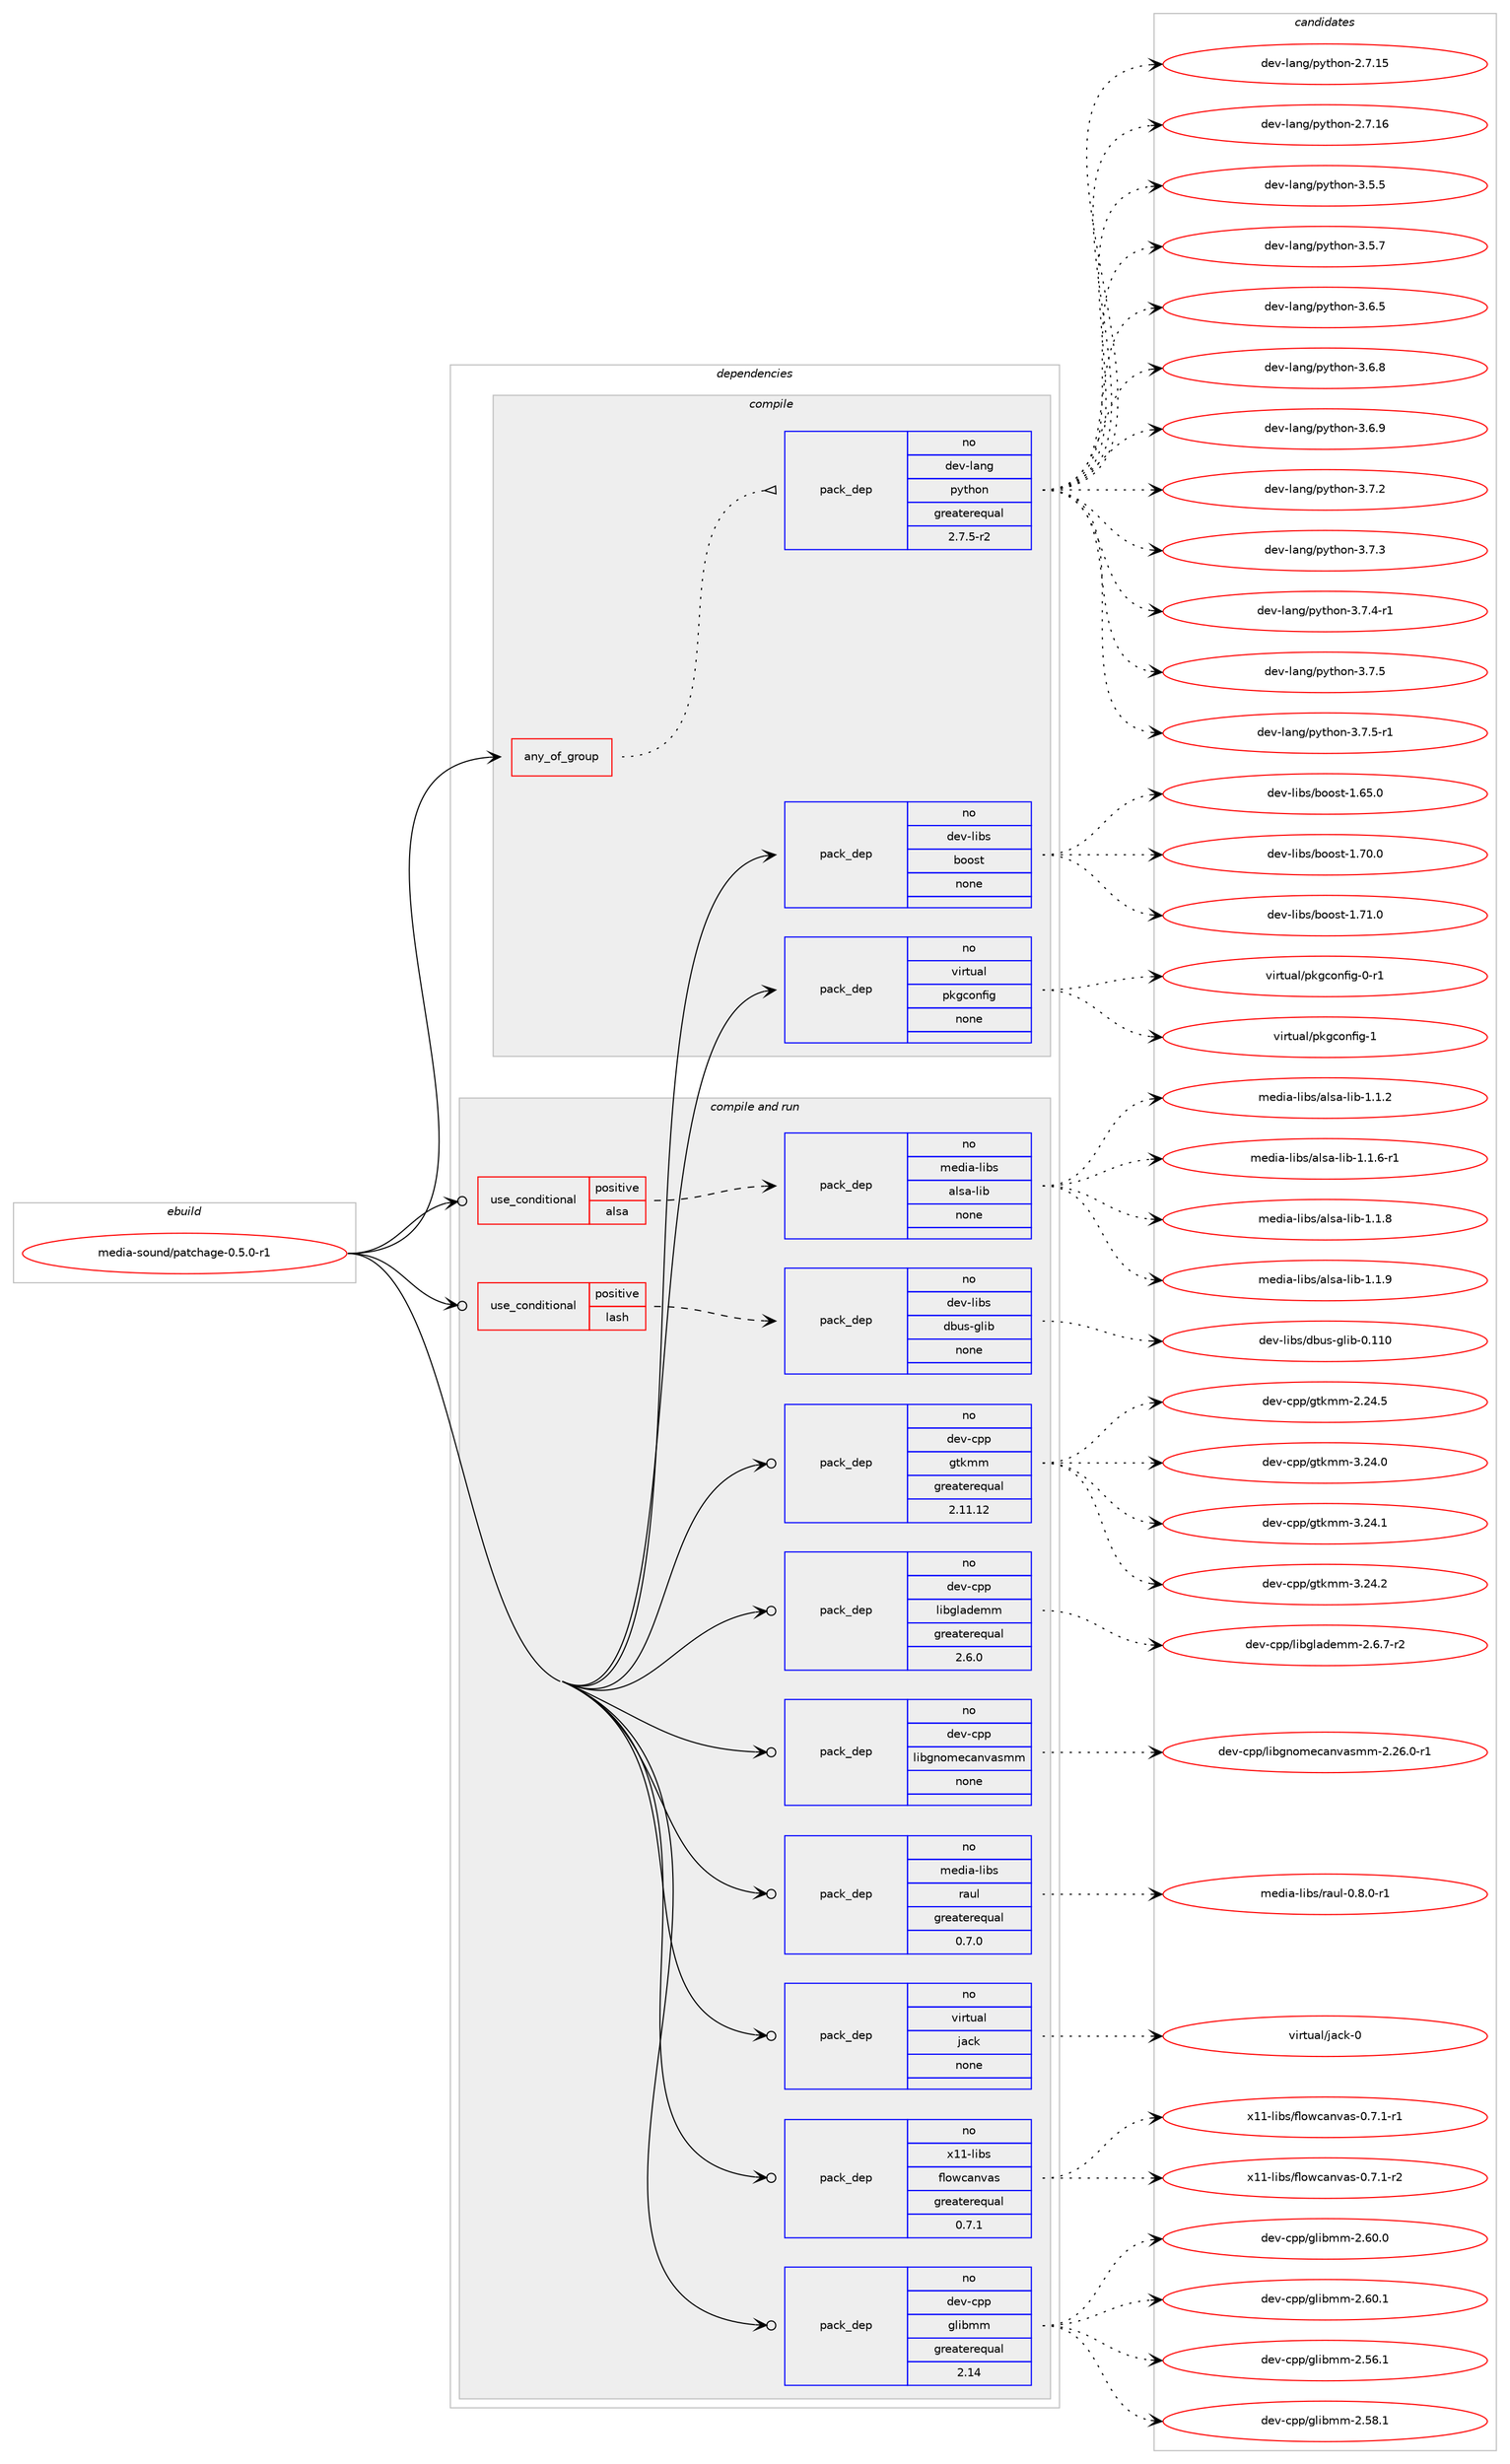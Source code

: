 digraph prolog {

# *************
# Graph options
# *************

newrank=true;
concentrate=true;
compound=true;
graph [rankdir=LR,fontname=Helvetica,fontsize=10,ranksep=1.5];#, ranksep=2.5, nodesep=0.2];
edge  [arrowhead=vee];
node  [fontname=Helvetica,fontsize=10];

# **********
# The ebuild
# **********

subgraph cluster_leftcol {
color=gray;
rank=same;
label=<<i>ebuild</i>>;
id [label="media-sound/patchage-0.5.0-r1", color=red, width=4, href="../media-sound/patchage-0.5.0-r1.svg"];
}

# ****************
# The dependencies
# ****************

subgraph cluster_midcol {
color=gray;
label=<<i>dependencies</i>>;
subgraph cluster_compile {
fillcolor="#eeeeee";
style=filled;
label=<<i>compile</i>>;
subgraph any13563 {
dependency801750 [label=<<TABLE BORDER="0" CELLBORDER="1" CELLSPACING="0" CELLPADDING="4"><TR><TD CELLPADDING="10">any_of_group</TD></TR></TABLE>>, shape=none, color=red];subgraph pack593065 {
dependency801751 [label=<<TABLE BORDER="0" CELLBORDER="1" CELLSPACING="0" CELLPADDING="4" WIDTH="220"><TR><TD ROWSPAN="6" CELLPADDING="30">pack_dep</TD></TR><TR><TD WIDTH="110">no</TD></TR><TR><TD>dev-lang</TD></TR><TR><TD>python</TD></TR><TR><TD>greaterequal</TD></TR><TR><TD>2.7.5-r2</TD></TR></TABLE>>, shape=none, color=blue];
}
dependency801750:e -> dependency801751:w [weight=20,style="dotted",arrowhead="oinv"];
}
id:e -> dependency801750:w [weight=20,style="solid",arrowhead="vee"];
subgraph pack593066 {
dependency801752 [label=<<TABLE BORDER="0" CELLBORDER="1" CELLSPACING="0" CELLPADDING="4" WIDTH="220"><TR><TD ROWSPAN="6" CELLPADDING="30">pack_dep</TD></TR><TR><TD WIDTH="110">no</TD></TR><TR><TD>dev-libs</TD></TR><TR><TD>boost</TD></TR><TR><TD>none</TD></TR><TR><TD></TD></TR></TABLE>>, shape=none, color=blue];
}
id:e -> dependency801752:w [weight=20,style="solid",arrowhead="vee"];
subgraph pack593067 {
dependency801753 [label=<<TABLE BORDER="0" CELLBORDER="1" CELLSPACING="0" CELLPADDING="4" WIDTH="220"><TR><TD ROWSPAN="6" CELLPADDING="30">pack_dep</TD></TR><TR><TD WIDTH="110">no</TD></TR><TR><TD>virtual</TD></TR><TR><TD>pkgconfig</TD></TR><TR><TD>none</TD></TR><TR><TD></TD></TR></TABLE>>, shape=none, color=blue];
}
id:e -> dependency801753:w [weight=20,style="solid",arrowhead="vee"];
}
subgraph cluster_compileandrun {
fillcolor="#eeeeee";
style=filled;
label=<<i>compile and run</i>>;
subgraph cond194674 {
dependency801754 [label=<<TABLE BORDER="0" CELLBORDER="1" CELLSPACING="0" CELLPADDING="4"><TR><TD ROWSPAN="3" CELLPADDING="10">use_conditional</TD></TR><TR><TD>positive</TD></TR><TR><TD>alsa</TD></TR></TABLE>>, shape=none, color=red];
subgraph pack593068 {
dependency801755 [label=<<TABLE BORDER="0" CELLBORDER="1" CELLSPACING="0" CELLPADDING="4" WIDTH="220"><TR><TD ROWSPAN="6" CELLPADDING="30">pack_dep</TD></TR><TR><TD WIDTH="110">no</TD></TR><TR><TD>media-libs</TD></TR><TR><TD>alsa-lib</TD></TR><TR><TD>none</TD></TR><TR><TD></TD></TR></TABLE>>, shape=none, color=blue];
}
dependency801754:e -> dependency801755:w [weight=20,style="dashed",arrowhead="vee"];
}
id:e -> dependency801754:w [weight=20,style="solid",arrowhead="odotvee"];
subgraph cond194675 {
dependency801756 [label=<<TABLE BORDER="0" CELLBORDER="1" CELLSPACING="0" CELLPADDING="4"><TR><TD ROWSPAN="3" CELLPADDING="10">use_conditional</TD></TR><TR><TD>positive</TD></TR><TR><TD>lash</TD></TR></TABLE>>, shape=none, color=red];
subgraph pack593069 {
dependency801757 [label=<<TABLE BORDER="0" CELLBORDER="1" CELLSPACING="0" CELLPADDING="4" WIDTH="220"><TR><TD ROWSPAN="6" CELLPADDING="30">pack_dep</TD></TR><TR><TD WIDTH="110">no</TD></TR><TR><TD>dev-libs</TD></TR><TR><TD>dbus-glib</TD></TR><TR><TD>none</TD></TR><TR><TD></TD></TR></TABLE>>, shape=none, color=blue];
}
dependency801756:e -> dependency801757:w [weight=20,style="dashed",arrowhead="vee"];
}
id:e -> dependency801756:w [weight=20,style="solid",arrowhead="odotvee"];
subgraph pack593070 {
dependency801758 [label=<<TABLE BORDER="0" CELLBORDER="1" CELLSPACING="0" CELLPADDING="4" WIDTH="220"><TR><TD ROWSPAN="6" CELLPADDING="30">pack_dep</TD></TR><TR><TD WIDTH="110">no</TD></TR><TR><TD>dev-cpp</TD></TR><TR><TD>glibmm</TD></TR><TR><TD>greaterequal</TD></TR><TR><TD>2.14</TD></TR></TABLE>>, shape=none, color=blue];
}
id:e -> dependency801758:w [weight=20,style="solid",arrowhead="odotvee"];
subgraph pack593071 {
dependency801759 [label=<<TABLE BORDER="0" CELLBORDER="1" CELLSPACING="0" CELLPADDING="4" WIDTH="220"><TR><TD ROWSPAN="6" CELLPADDING="30">pack_dep</TD></TR><TR><TD WIDTH="110">no</TD></TR><TR><TD>dev-cpp</TD></TR><TR><TD>gtkmm</TD></TR><TR><TD>greaterequal</TD></TR><TR><TD>2.11.12</TD></TR></TABLE>>, shape=none, color=blue];
}
id:e -> dependency801759:w [weight=20,style="solid",arrowhead="odotvee"];
subgraph pack593072 {
dependency801760 [label=<<TABLE BORDER="0" CELLBORDER="1" CELLSPACING="0" CELLPADDING="4" WIDTH="220"><TR><TD ROWSPAN="6" CELLPADDING="30">pack_dep</TD></TR><TR><TD WIDTH="110">no</TD></TR><TR><TD>dev-cpp</TD></TR><TR><TD>libglademm</TD></TR><TR><TD>greaterequal</TD></TR><TR><TD>2.6.0</TD></TR></TABLE>>, shape=none, color=blue];
}
id:e -> dependency801760:w [weight=20,style="solid",arrowhead="odotvee"];
subgraph pack593073 {
dependency801761 [label=<<TABLE BORDER="0" CELLBORDER="1" CELLSPACING="0" CELLPADDING="4" WIDTH="220"><TR><TD ROWSPAN="6" CELLPADDING="30">pack_dep</TD></TR><TR><TD WIDTH="110">no</TD></TR><TR><TD>dev-cpp</TD></TR><TR><TD>libgnomecanvasmm</TD></TR><TR><TD>none</TD></TR><TR><TD></TD></TR></TABLE>>, shape=none, color=blue];
}
id:e -> dependency801761:w [weight=20,style="solid",arrowhead="odotvee"];
subgraph pack593074 {
dependency801762 [label=<<TABLE BORDER="0" CELLBORDER="1" CELLSPACING="0" CELLPADDING="4" WIDTH="220"><TR><TD ROWSPAN="6" CELLPADDING="30">pack_dep</TD></TR><TR><TD WIDTH="110">no</TD></TR><TR><TD>media-libs</TD></TR><TR><TD>raul</TD></TR><TR><TD>greaterequal</TD></TR><TR><TD>0.7.0</TD></TR></TABLE>>, shape=none, color=blue];
}
id:e -> dependency801762:w [weight=20,style="solid",arrowhead="odotvee"];
subgraph pack593075 {
dependency801763 [label=<<TABLE BORDER="0" CELLBORDER="1" CELLSPACING="0" CELLPADDING="4" WIDTH="220"><TR><TD ROWSPAN="6" CELLPADDING="30">pack_dep</TD></TR><TR><TD WIDTH="110">no</TD></TR><TR><TD>virtual</TD></TR><TR><TD>jack</TD></TR><TR><TD>none</TD></TR><TR><TD></TD></TR></TABLE>>, shape=none, color=blue];
}
id:e -> dependency801763:w [weight=20,style="solid",arrowhead="odotvee"];
subgraph pack593076 {
dependency801764 [label=<<TABLE BORDER="0" CELLBORDER="1" CELLSPACING="0" CELLPADDING="4" WIDTH="220"><TR><TD ROWSPAN="6" CELLPADDING="30">pack_dep</TD></TR><TR><TD WIDTH="110">no</TD></TR><TR><TD>x11-libs</TD></TR><TR><TD>flowcanvas</TD></TR><TR><TD>greaterequal</TD></TR><TR><TD>0.7.1</TD></TR></TABLE>>, shape=none, color=blue];
}
id:e -> dependency801764:w [weight=20,style="solid",arrowhead="odotvee"];
}
subgraph cluster_run {
fillcolor="#eeeeee";
style=filled;
label=<<i>run</i>>;
}
}

# **************
# The candidates
# **************

subgraph cluster_choices {
rank=same;
color=gray;
label=<<i>candidates</i>>;

subgraph choice593065 {
color=black;
nodesep=1;
choice10010111845108971101034711212111610411111045504655464953 [label="dev-lang/python-2.7.15", color=red, width=4,href="../dev-lang/python-2.7.15.svg"];
choice10010111845108971101034711212111610411111045504655464954 [label="dev-lang/python-2.7.16", color=red, width=4,href="../dev-lang/python-2.7.16.svg"];
choice100101118451089711010347112121116104111110455146534653 [label="dev-lang/python-3.5.5", color=red, width=4,href="../dev-lang/python-3.5.5.svg"];
choice100101118451089711010347112121116104111110455146534655 [label="dev-lang/python-3.5.7", color=red, width=4,href="../dev-lang/python-3.5.7.svg"];
choice100101118451089711010347112121116104111110455146544653 [label="dev-lang/python-3.6.5", color=red, width=4,href="../dev-lang/python-3.6.5.svg"];
choice100101118451089711010347112121116104111110455146544656 [label="dev-lang/python-3.6.8", color=red, width=4,href="../dev-lang/python-3.6.8.svg"];
choice100101118451089711010347112121116104111110455146544657 [label="dev-lang/python-3.6.9", color=red, width=4,href="../dev-lang/python-3.6.9.svg"];
choice100101118451089711010347112121116104111110455146554650 [label="dev-lang/python-3.7.2", color=red, width=4,href="../dev-lang/python-3.7.2.svg"];
choice100101118451089711010347112121116104111110455146554651 [label="dev-lang/python-3.7.3", color=red, width=4,href="../dev-lang/python-3.7.3.svg"];
choice1001011184510897110103471121211161041111104551465546524511449 [label="dev-lang/python-3.7.4-r1", color=red, width=4,href="../dev-lang/python-3.7.4-r1.svg"];
choice100101118451089711010347112121116104111110455146554653 [label="dev-lang/python-3.7.5", color=red, width=4,href="../dev-lang/python-3.7.5.svg"];
choice1001011184510897110103471121211161041111104551465546534511449 [label="dev-lang/python-3.7.5-r1", color=red, width=4,href="../dev-lang/python-3.7.5-r1.svg"];
dependency801751:e -> choice10010111845108971101034711212111610411111045504655464953:w [style=dotted,weight="100"];
dependency801751:e -> choice10010111845108971101034711212111610411111045504655464954:w [style=dotted,weight="100"];
dependency801751:e -> choice100101118451089711010347112121116104111110455146534653:w [style=dotted,weight="100"];
dependency801751:e -> choice100101118451089711010347112121116104111110455146534655:w [style=dotted,weight="100"];
dependency801751:e -> choice100101118451089711010347112121116104111110455146544653:w [style=dotted,weight="100"];
dependency801751:e -> choice100101118451089711010347112121116104111110455146544656:w [style=dotted,weight="100"];
dependency801751:e -> choice100101118451089711010347112121116104111110455146544657:w [style=dotted,weight="100"];
dependency801751:e -> choice100101118451089711010347112121116104111110455146554650:w [style=dotted,weight="100"];
dependency801751:e -> choice100101118451089711010347112121116104111110455146554651:w [style=dotted,weight="100"];
dependency801751:e -> choice1001011184510897110103471121211161041111104551465546524511449:w [style=dotted,weight="100"];
dependency801751:e -> choice100101118451089711010347112121116104111110455146554653:w [style=dotted,weight="100"];
dependency801751:e -> choice1001011184510897110103471121211161041111104551465546534511449:w [style=dotted,weight="100"];
}
subgraph choice593066 {
color=black;
nodesep=1;
choice1001011184510810598115479811111111511645494654534648 [label="dev-libs/boost-1.65.0", color=red, width=4,href="../dev-libs/boost-1.65.0.svg"];
choice1001011184510810598115479811111111511645494655484648 [label="dev-libs/boost-1.70.0", color=red, width=4,href="../dev-libs/boost-1.70.0.svg"];
choice1001011184510810598115479811111111511645494655494648 [label="dev-libs/boost-1.71.0", color=red, width=4,href="../dev-libs/boost-1.71.0.svg"];
dependency801752:e -> choice1001011184510810598115479811111111511645494654534648:w [style=dotted,weight="100"];
dependency801752:e -> choice1001011184510810598115479811111111511645494655484648:w [style=dotted,weight="100"];
dependency801752:e -> choice1001011184510810598115479811111111511645494655494648:w [style=dotted,weight="100"];
}
subgraph choice593067 {
color=black;
nodesep=1;
choice11810511411611797108471121071039911111010210510345484511449 [label="virtual/pkgconfig-0-r1", color=red, width=4,href="../virtual/pkgconfig-0-r1.svg"];
choice1181051141161179710847112107103991111101021051034549 [label="virtual/pkgconfig-1", color=red, width=4,href="../virtual/pkgconfig-1.svg"];
dependency801753:e -> choice11810511411611797108471121071039911111010210510345484511449:w [style=dotted,weight="100"];
dependency801753:e -> choice1181051141161179710847112107103991111101021051034549:w [style=dotted,weight="100"];
}
subgraph choice593068 {
color=black;
nodesep=1;
choice1091011001059745108105981154797108115974510810598454946494650 [label="media-libs/alsa-lib-1.1.2", color=red, width=4,href="../media-libs/alsa-lib-1.1.2.svg"];
choice10910110010597451081059811547971081159745108105984549464946544511449 [label="media-libs/alsa-lib-1.1.6-r1", color=red, width=4,href="../media-libs/alsa-lib-1.1.6-r1.svg"];
choice1091011001059745108105981154797108115974510810598454946494656 [label="media-libs/alsa-lib-1.1.8", color=red, width=4,href="../media-libs/alsa-lib-1.1.8.svg"];
choice1091011001059745108105981154797108115974510810598454946494657 [label="media-libs/alsa-lib-1.1.9", color=red, width=4,href="../media-libs/alsa-lib-1.1.9.svg"];
dependency801755:e -> choice1091011001059745108105981154797108115974510810598454946494650:w [style=dotted,weight="100"];
dependency801755:e -> choice10910110010597451081059811547971081159745108105984549464946544511449:w [style=dotted,weight="100"];
dependency801755:e -> choice1091011001059745108105981154797108115974510810598454946494656:w [style=dotted,weight="100"];
dependency801755:e -> choice1091011001059745108105981154797108115974510810598454946494657:w [style=dotted,weight="100"];
}
subgraph choice593069 {
color=black;
nodesep=1;
choice100101118451081059811547100981171154510310810598454846494948 [label="dev-libs/dbus-glib-0.110", color=red, width=4,href="../dev-libs/dbus-glib-0.110.svg"];
dependency801757:e -> choice100101118451081059811547100981171154510310810598454846494948:w [style=dotted,weight="100"];
}
subgraph choice593070 {
color=black;
nodesep=1;
choice1001011184599112112471031081059810910945504653544649 [label="dev-cpp/glibmm-2.56.1", color=red, width=4,href="../dev-cpp/glibmm-2.56.1.svg"];
choice1001011184599112112471031081059810910945504653564649 [label="dev-cpp/glibmm-2.58.1", color=red, width=4,href="../dev-cpp/glibmm-2.58.1.svg"];
choice1001011184599112112471031081059810910945504654484648 [label="dev-cpp/glibmm-2.60.0", color=red, width=4,href="../dev-cpp/glibmm-2.60.0.svg"];
choice1001011184599112112471031081059810910945504654484649 [label="dev-cpp/glibmm-2.60.1", color=red, width=4,href="../dev-cpp/glibmm-2.60.1.svg"];
dependency801758:e -> choice1001011184599112112471031081059810910945504653544649:w [style=dotted,weight="100"];
dependency801758:e -> choice1001011184599112112471031081059810910945504653564649:w [style=dotted,weight="100"];
dependency801758:e -> choice1001011184599112112471031081059810910945504654484648:w [style=dotted,weight="100"];
dependency801758:e -> choice1001011184599112112471031081059810910945504654484649:w [style=dotted,weight="100"];
}
subgraph choice593071 {
color=black;
nodesep=1;
choice10010111845991121124710311610710910945504650524653 [label="dev-cpp/gtkmm-2.24.5", color=red, width=4,href="../dev-cpp/gtkmm-2.24.5.svg"];
choice10010111845991121124710311610710910945514650524648 [label="dev-cpp/gtkmm-3.24.0", color=red, width=4,href="../dev-cpp/gtkmm-3.24.0.svg"];
choice10010111845991121124710311610710910945514650524649 [label="dev-cpp/gtkmm-3.24.1", color=red, width=4,href="../dev-cpp/gtkmm-3.24.1.svg"];
choice10010111845991121124710311610710910945514650524650 [label="dev-cpp/gtkmm-3.24.2", color=red, width=4,href="../dev-cpp/gtkmm-3.24.2.svg"];
dependency801759:e -> choice10010111845991121124710311610710910945504650524653:w [style=dotted,weight="100"];
dependency801759:e -> choice10010111845991121124710311610710910945514650524648:w [style=dotted,weight="100"];
dependency801759:e -> choice10010111845991121124710311610710910945514650524649:w [style=dotted,weight="100"];
dependency801759:e -> choice10010111845991121124710311610710910945514650524650:w [style=dotted,weight="100"];
}
subgraph choice593072 {
color=black;
nodesep=1;
choice10010111845991121124710810598103108971001011091094550465446554511450 [label="dev-cpp/libglademm-2.6.7-r2", color=red, width=4,href="../dev-cpp/libglademm-2.6.7-r2.svg"];
dependency801760:e -> choice10010111845991121124710810598103108971001011091094550465446554511450:w [style=dotted,weight="100"];
}
subgraph choice593073 {
color=black;
nodesep=1;
choice10010111845991121124710810598103110111109101999711011897115109109455046505446484511449 [label="dev-cpp/libgnomecanvasmm-2.26.0-r1", color=red, width=4,href="../dev-cpp/libgnomecanvasmm-2.26.0-r1.svg"];
dependency801761:e -> choice10010111845991121124710810598103110111109101999711011897115109109455046505446484511449:w [style=dotted,weight="100"];
}
subgraph choice593074 {
color=black;
nodesep=1;
choice10910110010597451081059811547114971171084548465646484511449 [label="media-libs/raul-0.8.0-r1", color=red, width=4,href="../media-libs/raul-0.8.0-r1.svg"];
dependency801762:e -> choice10910110010597451081059811547114971171084548465646484511449:w [style=dotted,weight="100"];
}
subgraph choice593075 {
color=black;
nodesep=1;
choice118105114116117971084710697991074548 [label="virtual/jack-0", color=red, width=4,href="../virtual/jack-0.svg"];
dependency801763:e -> choice118105114116117971084710697991074548:w [style=dotted,weight="100"];
}
subgraph choice593076 {
color=black;
nodesep=1;
choice12049494510810598115471021081111199997110118971154548465546494511449 [label="x11-libs/flowcanvas-0.7.1-r1", color=red, width=4,href="../x11-libs/flowcanvas-0.7.1-r1.svg"];
choice12049494510810598115471021081111199997110118971154548465546494511450 [label="x11-libs/flowcanvas-0.7.1-r2", color=red, width=4,href="../x11-libs/flowcanvas-0.7.1-r2.svg"];
dependency801764:e -> choice12049494510810598115471021081111199997110118971154548465546494511449:w [style=dotted,weight="100"];
dependency801764:e -> choice12049494510810598115471021081111199997110118971154548465546494511450:w [style=dotted,weight="100"];
}
}

}

